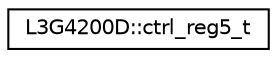 digraph "Graphical Class Hierarchy"
{
  edge [fontname="Helvetica",fontsize="10",labelfontname="Helvetica",labelfontsize="10"];
  node [fontname="Helvetica",fontsize="10",shape=record];
  rankdir="LR";
  Node1 [label="L3G4200D::ctrl_reg5_t",height=0.2,width=0.4,color="black", fillcolor="white", style="filled",URL="$d5/dff/unionL3G4200D_1_1ctrl__reg5__t.html"];
}
